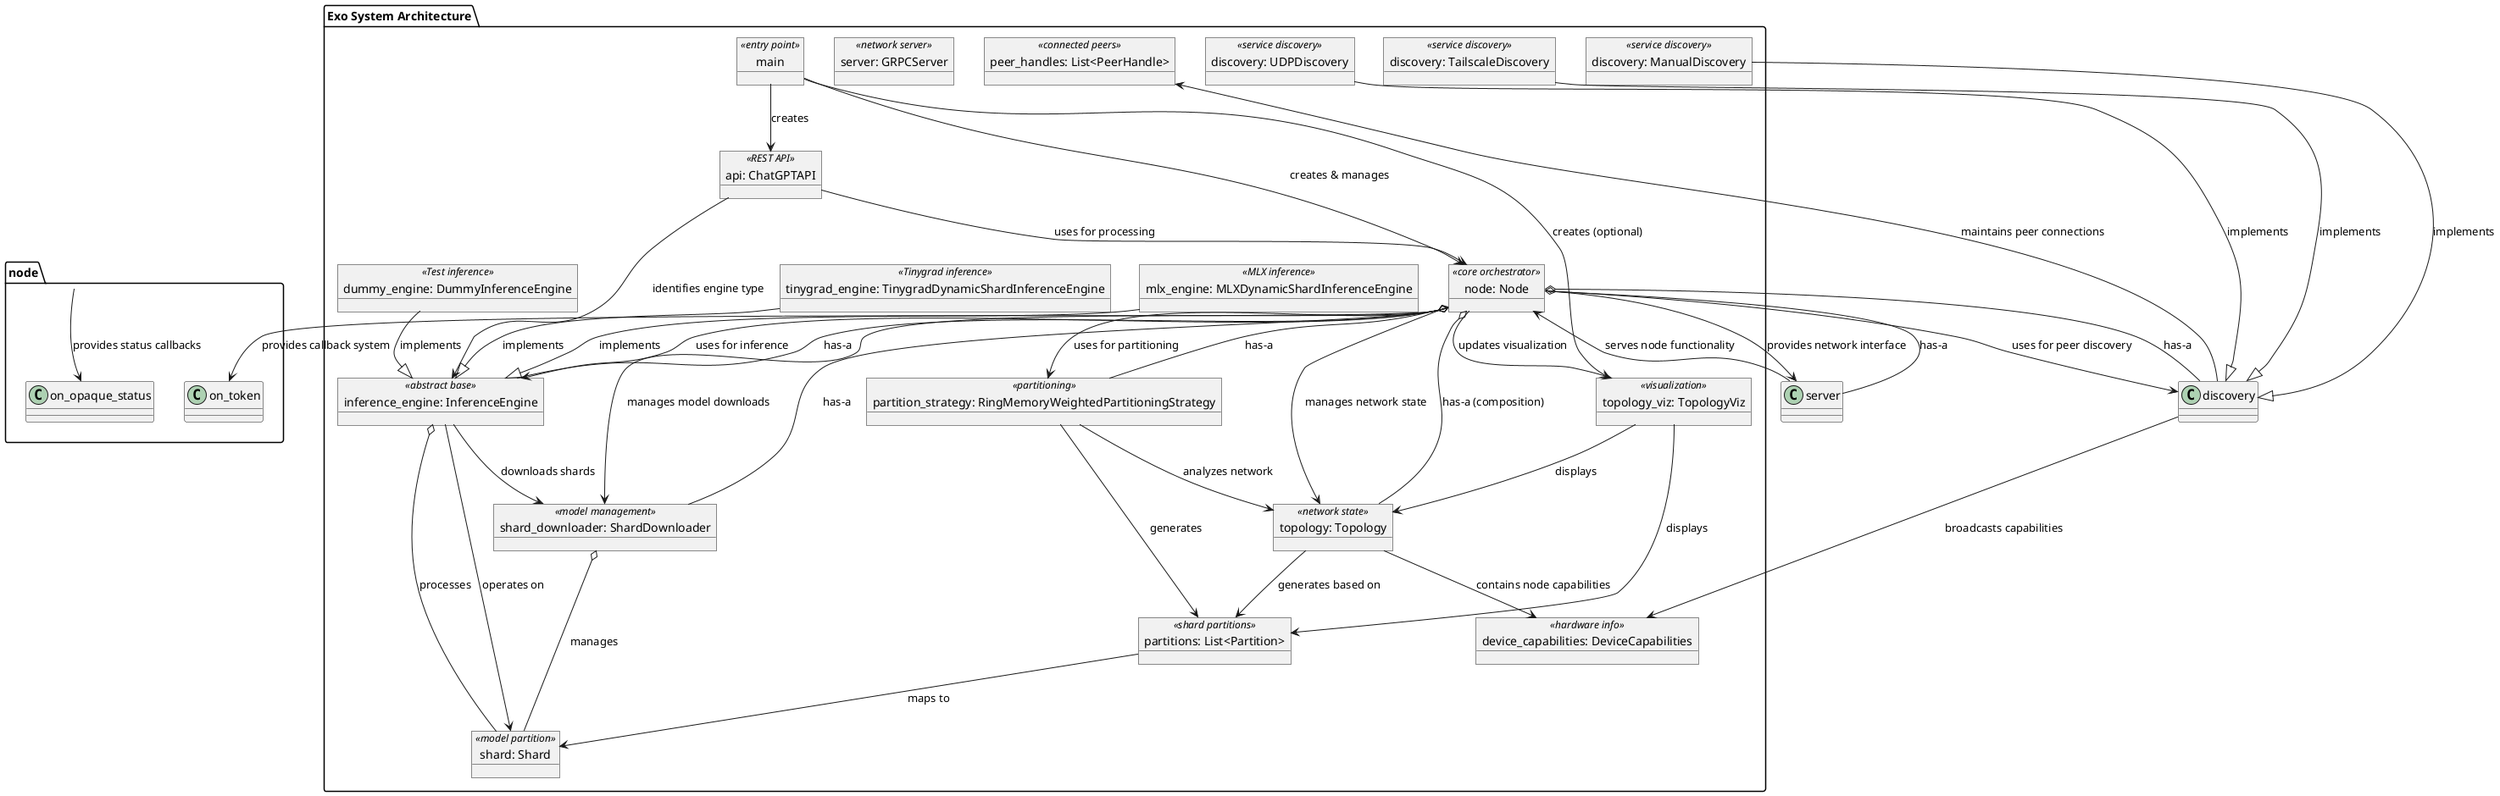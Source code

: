 @startuml
!define RECTANGLE class

' Main Classes and Objects
package "Exo System Architecture" {

  ' Core Node System
  object "main" as main <<entry point>>
  object "node: Node" as node <<core orchestrator>>
  object "topology: Topology" as topology <<network state>>
  object "topology_viz: TopologyViz" as topology_viz <<visualization>>

  ' Networking Layer
  object "discovery: UDPDiscovery" as udp_discovery <<service discovery>>
  object "discovery: TailscaleDiscovery" as tailscale_discovery <<service discovery>>
  object "discovery: ManualDiscovery" as manual_discovery <<service discovery>>
  object "server: GRPCServer" as grpc_server <<network server>>
  object "peer_handles: List<PeerHandle>" as peer_handles <<connected peers>>

  ' Inference Layer
  object "inference_engine: InferenceEngine" as inference_engine <<abstract base>>
  object "mlx_engine: MLXDynamicShardInferenceEngine" as mlx_engine <<MLX inference>>
  object "tinygrad_engine: TinygradDynamicShardInferenceEngine" as tinygrad_engine <<Tinygrad inference>>
  object "dummy_engine: DummyInferenceEngine" as dummy_engine <<Test inference>>

  ' API Layer
  object "api: ChatGPTAPI" as chatgpt_api <<REST API>>
  object "shard_downloader: ShardDownloader" as shard_downloader <<model management>>

  ' Data Objects
  object "shard: Shard" as shard <<model partition>>
  object "partition_strategy: RingMemoryWeightedPartitioningStrategy" as partition_strategy <<partitioning>>
  object "device_capabilities: DeviceCapabilities" as device_capabilities <<hardware info>>
  object "partitions: List<Partition>" as partitions <<shard partitions>>

}

' Relationships and Connections
main --> node : creates & manages
main --> topology_viz : creates (optional)
main --> chatgpt_api : creates

node --> topology : manages network state
node --> inference_engine : uses for inference
node --> discovery : uses for peer discovery
node --> server : provides network interface
node --> shard_downloader : manages model downloads
node --> partition_strategy : uses for partitioning
node --> topology_viz : updates visualization

discovery --> peer_handles : maintains peer connections
discovery --> device_capabilities : broadcasts capabilities

server --> node : serves node functionality

inference_engine --> shard : operates on
inference_engine --> shard_downloader : downloads shards

mlx_engine --|> inference_engine : implements
tinygrad_engine --|> inference_engine : implements  
dummy_engine --|> inference_engine : implements

partition_strategy --> topology : analyzes network
partition_strategy --> partitions : generates
partitions --> shard : maps to

chatgpt_api --> node : uses for processing
chatgpt_api --> inference_engine : identifies engine type

' Network topology relationships
topology --> device_capabilities : contains node capabilities
topology --> partitions : generates based on

' Service discovery types
udp_discovery --|> discovery : implements
tailscale_discovery --|> discovery : implements
manual_discovery --|> discovery : implements

' Key object interactions
node o-- topology : has-a (composition)
node o-- inference_engine : has-a
node o-- discovery : has-a
node o-- server : has-a
node o-- shard_downloader : has-a
node o-- partition_strategy : has-a

shard_downloader o-- shard : manages
inference_engine o-- shard : processes

' Callback systems
node --> node.on_token : provides callback system
node --> node.on_opaque_status : provides status callbacks

' Visualization updates
topology_viz --> topology : displays
topology_viz --> partitions : displays

@enduml